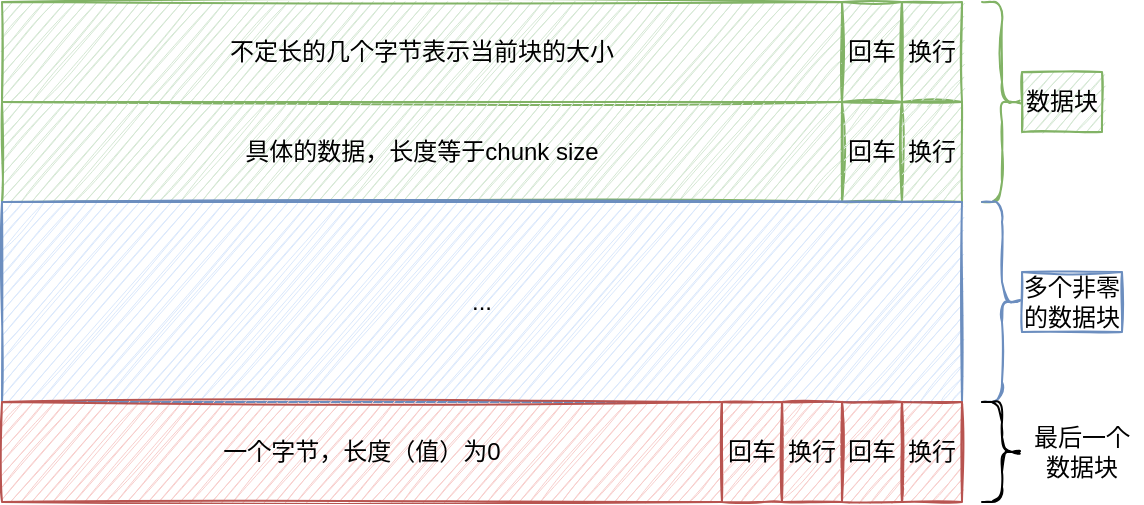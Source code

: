 <mxfile version="16.6.5" type="github">
  <diagram id="9ZpSaxzcpz4ULXaL1X-T" name="第 1 页">
    <mxGraphModel dx="946" dy="614" grid="1" gridSize="10" guides="1" tooltips="1" connect="1" arrows="1" fold="1" page="1" pageScale="1" pageWidth="827" pageHeight="1169" background="none" math="0" shadow="0">
      <root>
        <mxCell id="0" />
        <mxCell id="1" parent="0" />
        <mxCell id="QuoUFKUlMbN6moup9SOk-3" value="不定长的几个字节表示当前块的大小" style="rounded=0;whiteSpace=wrap;html=1;fillStyle=auto;fillColor=#d5e8d4;gradientDirection=north;sketch=1;strokeColor=#82b366;" parent="1" vertex="1">
          <mxGeometry x="120" y="100" width="420" height="50" as="geometry" />
        </mxCell>
        <mxCell id="QuoUFKUlMbN6moup9SOk-14" value="具体的数据，长度等于chunk size" style="rounded=0;whiteSpace=wrap;html=1;fillStyle=auto;fillColor=#d5e8d4;gradientDirection=north;sketch=1;strokeColor=#82b366;" parent="1" vertex="1">
          <mxGeometry x="120" y="150" width="420" height="50" as="geometry" />
        </mxCell>
        <mxCell id="QuoUFKUlMbN6moup9SOk-17" value="回车" style="rounded=0;whiteSpace=wrap;html=1;fillStyle=auto;fillColor=#d5e8d4;gradientDirection=north;sketch=1;strokeColor=#82b366;" parent="1" vertex="1">
          <mxGeometry x="540" y="150" width="30" height="50" as="geometry" />
        </mxCell>
        <mxCell id="QuoUFKUlMbN6moup9SOk-18" value="换行" style="rounded=0;whiteSpace=wrap;html=1;fillStyle=auto;fillColor=#d5e8d4;gradientDirection=north;sketch=1;strokeColor=#82b366;" parent="1" vertex="1">
          <mxGeometry x="570" y="150" width="30" height="50" as="geometry" />
        </mxCell>
        <mxCell id="QuoUFKUlMbN6moup9SOk-19" value="..." style="rounded=0;whiteSpace=wrap;html=1;fillStyle=auto;fillColor=#dae8fc;gradientDirection=north;sketch=1;strokeColor=#6c8ebf;" parent="1" vertex="1">
          <mxGeometry x="120" y="200" width="480" height="100" as="geometry" />
        </mxCell>
        <mxCell id="n0SPgDfvK4vVQuMixZmU-1" value="回车" style="rounded=0;whiteSpace=wrap;html=1;fillStyle=auto;fillColor=#d5e8d4;gradientDirection=north;sketch=1;strokeColor=#82b366;" vertex="1" parent="1">
          <mxGeometry x="540" y="100" width="30" height="50" as="geometry" />
        </mxCell>
        <mxCell id="n0SPgDfvK4vVQuMixZmU-2" value="换行" style="rounded=0;whiteSpace=wrap;html=1;fillStyle=auto;fillColor=#d5e8d4;gradientDirection=north;sketch=1;strokeColor=#82b366;" vertex="1" parent="1">
          <mxGeometry x="570" y="100" width="30" height="50" as="geometry" />
        </mxCell>
        <mxCell id="n0SPgDfvK4vVQuMixZmU-3" value="一个字节，长度（值）为0" style="rounded=0;whiteSpace=wrap;html=1;fillStyle=auto;fillColor=#f8cecc;gradientDirection=north;sketch=1;strokeColor=#b85450;" vertex="1" parent="1">
          <mxGeometry x="120" y="300" width="360" height="50" as="geometry" />
        </mxCell>
        <mxCell id="n0SPgDfvK4vVQuMixZmU-5" value="回车" style="rounded=0;whiteSpace=wrap;html=1;fillStyle=auto;fillColor=#f8cecc;gradientDirection=north;sketch=1;strokeColor=#b85450;" vertex="1" parent="1">
          <mxGeometry x="540" y="300" width="30" height="50" as="geometry" />
        </mxCell>
        <mxCell id="n0SPgDfvK4vVQuMixZmU-6" value="换行" style="rounded=0;whiteSpace=wrap;html=1;fillStyle=auto;fillColor=#f8cecc;gradientDirection=north;sketch=1;strokeColor=#b85450;" vertex="1" parent="1">
          <mxGeometry x="570" y="300" width="30" height="50" as="geometry" />
        </mxCell>
        <mxCell id="n0SPgDfvK4vVQuMixZmU-7" value="回车" style="rounded=0;whiteSpace=wrap;html=1;fillStyle=auto;fillColor=#f8cecc;gradientDirection=north;sketch=1;strokeColor=#b85450;" vertex="1" parent="1">
          <mxGeometry x="480" y="300" width="30" height="50" as="geometry" />
        </mxCell>
        <mxCell id="n0SPgDfvK4vVQuMixZmU-8" value="换行" style="rounded=0;whiteSpace=wrap;html=1;fillStyle=auto;fillColor=#f8cecc;gradientDirection=north;sketch=1;strokeColor=#b85450;" vertex="1" parent="1">
          <mxGeometry x="510" y="300" width="30" height="50" as="geometry" />
        </mxCell>
        <mxCell id="n0SPgDfvK4vVQuMixZmU-9" value="" style="shape=curlyBracket;whiteSpace=wrap;html=1;rounded=1;flipH=1;sketch=1;fillColor=#d5e8d4;strokeColor=#82b366;" vertex="1" parent="1">
          <mxGeometry x="610" y="100" width="20" height="100" as="geometry" />
        </mxCell>
        <mxCell id="n0SPgDfvK4vVQuMixZmU-11" value="数据块" style="text;html=1;strokeColor=#82b366;fillColor=#d5e8d4;align=center;verticalAlign=middle;whiteSpace=wrap;rounded=0;sketch=1;" vertex="1" parent="1">
          <mxGeometry x="630" y="135" width="40" height="30" as="geometry" />
        </mxCell>
        <mxCell id="n0SPgDfvK4vVQuMixZmU-12" value="" style="shape=curlyBracket;whiteSpace=wrap;html=1;rounded=1;flipH=1;sketch=1;fillColor=#dae8fc;strokeColor=#6c8ebf;" vertex="1" parent="1">
          <mxGeometry x="610" y="200" width="20" height="100" as="geometry" />
        </mxCell>
        <mxCell id="n0SPgDfvK4vVQuMixZmU-13" value="多个非零&lt;br&gt;的数据块" style="text;html=1;strokeColor=#6c8ebf;fillColor=none;align=center;verticalAlign=middle;whiteSpace=wrap;rounded=0;sketch=1;" vertex="1" parent="1">
          <mxGeometry x="630" y="235" width="50" height="30" as="geometry" />
        </mxCell>
        <mxCell id="n0SPgDfvK4vVQuMixZmU-15" value="" style="shape=curlyBracket;whiteSpace=wrap;html=1;rounded=1;flipH=1;sketch=1;fillColor=default;gradientColor=none;" vertex="1" parent="1">
          <mxGeometry x="610" y="300" width="20" height="50" as="geometry" />
        </mxCell>
        <mxCell id="n0SPgDfvK4vVQuMixZmU-16" value="最后一个&lt;br&gt;数据块" style="text;html=1;strokeColor=none;fillColor=none;align=center;verticalAlign=middle;whiteSpace=wrap;rounded=0;sketch=1;" vertex="1" parent="1">
          <mxGeometry x="630" y="310" width="60" height="30" as="geometry" />
        </mxCell>
      </root>
    </mxGraphModel>
  </diagram>
</mxfile>
